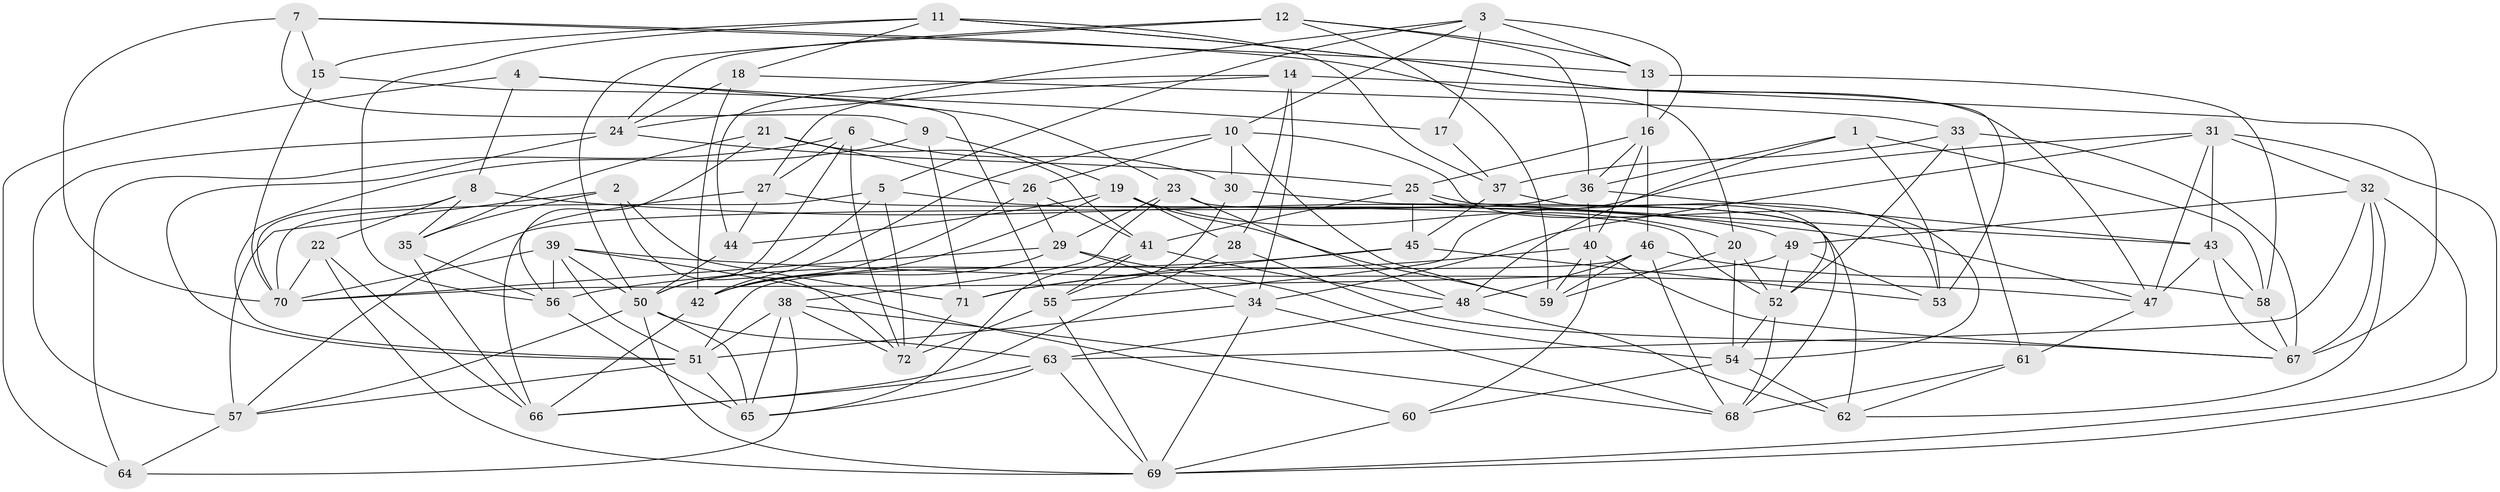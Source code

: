 // original degree distribution, {4: 1.0}
// Generated by graph-tools (version 1.1) at 2025/03/03/09/25 03:03:07]
// undirected, 72 vertices, 196 edges
graph export_dot {
graph [start="1"]
  node [color=gray90,style=filled];
  1;
  2;
  3;
  4;
  5;
  6;
  7;
  8;
  9;
  10;
  11;
  12;
  13;
  14;
  15;
  16;
  17;
  18;
  19;
  20;
  21;
  22;
  23;
  24;
  25;
  26;
  27;
  28;
  29;
  30;
  31;
  32;
  33;
  34;
  35;
  36;
  37;
  38;
  39;
  40;
  41;
  42;
  43;
  44;
  45;
  46;
  47;
  48;
  49;
  50;
  51;
  52;
  53;
  54;
  55;
  56;
  57;
  58;
  59;
  60;
  61;
  62;
  63;
  64;
  65;
  66;
  67;
  68;
  69;
  70;
  71;
  72;
  1 -- 36 [weight=1.0];
  1 -- 48 [weight=1.0];
  1 -- 53 [weight=1.0];
  1 -- 58 [weight=1.0];
  2 -- 35 [weight=1.0];
  2 -- 57 [weight=1.0];
  2 -- 71 [weight=1.0];
  2 -- 72 [weight=1.0];
  3 -- 5 [weight=1.0];
  3 -- 10 [weight=1.0];
  3 -- 13 [weight=1.0];
  3 -- 16 [weight=1.0];
  3 -- 17 [weight=1.0];
  3 -- 27 [weight=1.0];
  4 -- 8 [weight=2.0];
  4 -- 17 [weight=2.0];
  4 -- 23 [weight=1.0];
  4 -- 64 [weight=1.0];
  5 -- 49 [weight=1.0];
  5 -- 50 [weight=1.0];
  5 -- 70 [weight=2.0];
  5 -- 72 [weight=1.0];
  6 -- 27 [weight=2.0];
  6 -- 30 [weight=1.0];
  6 -- 50 [weight=1.0];
  6 -- 64 [weight=1.0];
  6 -- 72 [weight=1.0];
  7 -- 9 [weight=1.0];
  7 -- 13 [weight=1.0];
  7 -- 15 [weight=1.0];
  7 -- 20 [weight=1.0];
  7 -- 70 [weight=2.0];
  8 -- 22 [weight=1.0];
  8 -- 35 [weight=1.0];
  8 -- 47 [weight=1.0];
  8 -- 70 [weight=1.0];
  9 -- 19 [weight=1.0];
  9 -- 51 [weight=1.0];
  9 -- 71 [weight=1.0];
  10 -- 26 [weight=1.0];
  10 -- 30 [weight=1.0];
  10 -- 42 [weight=1.0];
  10 -- 54 [weight=1.0];
  10 -- 59 [weight=1.0];
  11 -- 15 [weight=1.0];
  11 -- 18 [weight=1.0];
  11 -- 37 [weight=1.0];
  11 -- 47 [weight=1.0];
  11 -- 53 [weight=1.0];
  11 -- 56 [weight=1.0];
  12 -- 13 [weight=1.0];
  12 -- 24 [weight=1.0];
  12 -- 36 [weight=1.0];
  12 -- 50 [weight=2.0];
  12 -- 59 [weight=1.0];
  13 -- 16 [weight=1.0];
  13 -- 58 [weight=2.0];
  14 -- 24 [weight=1.0];
  14 -- 28 [weight=1.0];
  14 -- 34 [weight=1.0];
  14 -- 44 [weight=1.0];
  14 -- 67 [weight=2.0];
  15 -- 55 [weight=1.0];
  15 -- 70 [weight=1.0];
  16 -- 25 [weight=1.0];
  16 -- 36 [weight=1.0];
  16 -- 40 [weight=1.0];
  16 -- 46 [weight=1.0];
  17 -- 37 [weight=1.0];
  18 -- 24 [weight=1.0];
  18 -- 33 [weight=1.0];
  18 -- 42 [weight=1.0];
  19 -- 20 [weight=1.0];
  19 -- 28 [weight=1.0];
  19 -- 42 [weight=1.0];
  19 -- 44 [weight=1.0];
  19 -- 59 [weight=1.0];
  20 -- 52 [weight=2.0];
  20 -- 54 [weight=1.0];
  20 -- 59 [weight=1.0];
  21 -- 26 [weight=2.0];
  21 -- 35 [weight=2.0];
  21 -- 41 [weight=1.0];
  21 -- 56 [weight=1.0];
  22 -- 66 [weight=1.0];
  22 -- 69 [weight=1.0];
  22 -- 70 [weight=1.0];
  23 -- 29 [weight=1.0];
  23 -- 38 [weight=1.0];
  23 -- 48 [weight=2.0];
  23 -- 62 [weight=1.0];
  24 -- 25 [weight=1.0];
  24 -- 51 [weight=1.0];
  24 -- 57 [weight=1.0];
  25 -- 41 [weight=1.0];
  25 -- 43 [weight=1.0];
  25 -- 45 [weight=1.0];
  25 -- 53 [weight=1.0];
  26 -- 29 [weight=1.0];
  26 -- 41 [weight=1.0];
  26 -- 42 [weight=1.0];
  27 -- 44 [weight=1.0];
  27 -- 52 [weight=1.0];
  27 -- 66 [weight=1.0];
  28 -- 66 [weight=1.0];
  28 -- 67 [weight=1.0];
  29 -- 34 [weight=1.0];
  29 -- 42 [weight=1.0];
  29 -- 54 [weight=1.0];
  29 -- 70 [weight=1.0];
  30 -- 55 [weight=1.0];
  30 -- 68 [weight=1.0];
  31 -- 32 [weight=1.0];
  31 -- 34 [weight=1.0];
  31 -- 43 [weight=1.0];
  31 -- 47 [weight=1.0];
  31 -- 55 [weight=1.0];
  31 -- 69 [weight=1.0];
  32 -- 49 [weight=1.0];
  32 -- 62 [weight=1.0];
  32 -- 63 [weight=1.0];
  32 -- 67 [weight=1.0];
  32 -- 69 [weight=1.0];
  33 -- 37 [weight=2.0];
  33 -- 52 [weight=1.0];
  33 -- 61 [weight=1.0];
  33 -- 67 [weight=1.0];
  34 -- 51 [weight=1.0];
  34 -- 68 [weight=1.0];
  34 -- 69 [weight=1.0];
  35 -- 56 [weight=1.0];
  35 -- 66 [weight=1.0];
  36 -- 40 [weight=1.0];
  36 -- 43 [weight=1.0];
  36 -- 57 [weight=1.0];
  37 -- 45 [weight=1.0];
  37 -- 52 [weight=1.0];
  38 -- 51 [weight=1.0];
  38 -- 64 [weight=1.0];
  38 -- 65 [weight=1.0];
  38 -- 68 [weight=1.0];
  38 -- 72 [weight=1.0];
  39 -- 47 [weight=1.0];
  39 -- 50 [weight=1.0];
  39 -- 51 [weight=1.0];
  39 -- 56 [weight=1.0];
  39 -- 60 [weight=1.0];
  39 -- 70 [weight=1.0];
  40 -- 59 [weight=1.0];
  40 -- 60 [weight=1.0];
  40 -- 67 [weight=1.0];
  40 -- 71 [weight=1.0];
  41 -- 48 [weight=1.0];
  41 -- 55 [weight=1.0];
  41 -- 65 [weight=1.0];
  42 -- 66 [weight=1.0];
  43 -- 47 [weight=1.0];
  43 -- 58 [weight=1.0];
  43 -- 67 [weight=1.0];
  44 -- 50 [weight=1.0];
  45 -- 53 [weight=1.0];
  45 -- 56 [weight=1.0];
  45 -- 71 [weight=2.0];
  46 -- 48 [weight=1.0];
  46 -- 51 [weight=1.0];
  46 -- 58 [weight=1.0];
  46 -- 59 [weight=1.0];
  46 -- 68 [weight=1.0];
  47 -- 61 [weight=1.0];
  48 -- 62 [weight=2.0];
  48 -- 63 [weight=1.0];
  49 -- 52 [weight=1.0];
  49 -- 53 [weight=2.0];
  49 -- 70 [weight=1.0];
  50 -- 57 [weight=1.0];
  50 -- 63 [weight=1.0];
  50 -- 65 [weight=1.0];
  50 -- 69 [weight=1.0];
  51 -- 57 [weight=1.0];
  51 -- 65 [weight=1.0];
  52 -- 54 [weight=1.0];
  52 -- 68 [weight=1.0];
  54 -- 60 [weight=1.0];
  54 -- 62 [weight=1.0];
  55 -- 69 [weight=1.0];
  55 -- 72 [weight=1.0];
  56 -- 65 [weight=1.0];
  57 -- 64 [weight=1.0];
  58 -- 67 [weight=1.0];
  60 -- 69 [weight=1.0];
  61 -- 62 [weight=1.0];
  61 -- 68 [weight=1.0];
  63 -- 65 [weight=1.0];
  63 -- 66 [weight=1.0];
  63 -- 69 [weight=1.0];
  71 -- 72 [weight=1.0];
}
